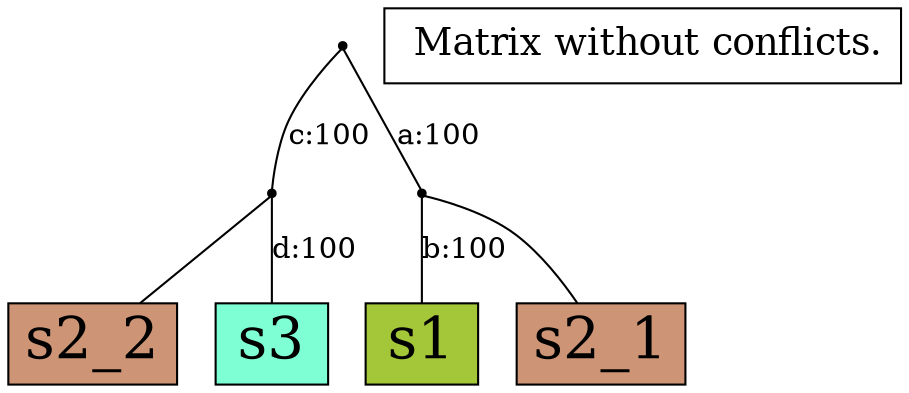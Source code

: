 digraph {
s1[label="s1",shape=box,style=filled,fontsize=28,fillcolor="#a4c639"];
s2_1[label="s2_1",shape=box,style=filled,fontsize=28,fillcolor="#cd9575"];
s2_2[label="s2_2",shape=box,style=filled,fontsize=28,fillcolor="#cd9575"];
s3[label="s3",shape=box,style=filled,fontsize=28,fillcolor="#7fffd4"];
legend[label=" Matrix without conflicts.",shape = box,fontsize=18];
Int1[shape=point,style=filled,fillcolor=black,label=""];
Int1 -> s2_2[arrowhead=none, label=""];
Int1 -> s3[arrowhead=none, label="d:100"];
Int2[shape=point,style=filled,fillcolor=black,label=""];
Int2 -> s1[arrowhead=none, label="b:100"];
Int2 -> s2_1[arrowhead=none, label=""];
Int3[shape=point,style=filled,fillcolor=black,label=""];
Int3 -> Int1[arrowhead=none, label="c:100"];
Int3 -> Int2[arrowhead=none, label="a:100"];
}